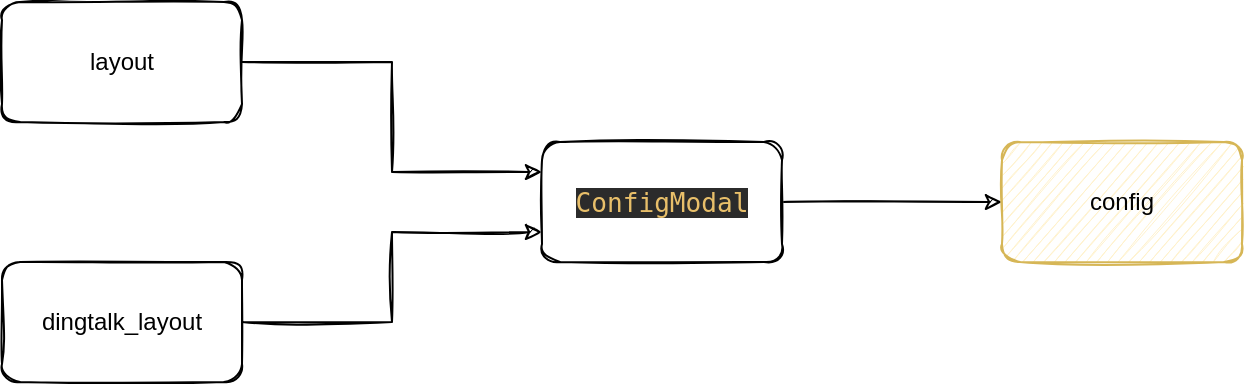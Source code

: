 <mxfile version="15.7.0" type="github">
  <diagram id="C5RBs43oDa-KdzZeNtuy" name="Page-1">
    <mxGraphModel dx="1158" dy="885" grid="1" gridSize="10" guides="1" tooltips="1" connect="1" arrows="1" fold="1" page="1" pageScale="1" pageWidth="827" pageHeight="1169" math="0" shadow="0">
      <root>
        <mxCell id="WIyWlLk6GJQsqaUBKTNV-0" />
        <mxCell id="WIyWlLk6GJQsqaUBKTNV-1" parent="WIyWlLk6GJQsqaUBKTNV-0" />
        <mxCell id="LUVMoeB-8SECIUTAWIc_-0" style="edgeStyle=orthogonalEdgeStyle;rounded=0;orthogonalLoop=1;jettySize=auto;html=1;exitX=1;exitY=0.5;exitDx=0;exitDy=0;entryX=0;entryY=0.25;entryDx=0;entryDy=0;sketch=1;" parent="WIyWlLk6GJQsqaUBKTNV-1" source="LUVMoeB-8SECIUTAWIc_-1" target="LUVMoeB-8SECIUTAWIc_-5" edge="1">
          <mxGeometry relative="1" as="geometry" />
        </mxCell>
        <mxCell id="LUVMoeB-8SECIUTAWIc_-1" value="layout" style="rounded=1;whiteSpace=wrap;html=1;sketch=1;" parent="WIyWlLk6GJQsqaUBKTNV-1" vertex="1">
          <mxGeometry x="140" y="170" width="120" height="60" as="geometry" />
        </mxCell>
        <mxCell id="LUVMoeB-8SECIUTAWIc_-2" style="edgeStyle=orthogonalEdgeStyle;rounded=0;orthogonalLoop=1;jettySize=auto;html=1;exitX=1;exitY=0.5;exitDx=0;exitDy=0;entryX=0;entryY=0.75;entryDx=0;entryDy=0;sketch=1;" parent="WIyWlLk6GJQsqaUBKTNV-1" source="LUVMoeB-8SECIUTAWIc_-3" target="LUVMoeB-8SECIUTAWIc_-5" edge="1">
          <mxGeometry relative="1" as="geometry" />
        </mxCell>
        <mxCell id="LUVMoeB-8SECIUTAWIc_-3" value="dingtalk_layout" style="rounded=1;whiteSpace=wrap;html=1;sketch=1;" parent="WIyWlLk6GJQsqaUBKTNV-1" vertex="1">
          <mxGeometry x="140" y="300" width="120" height="60" as="geometry" />
        </mxCell>
        <mxCell id="LUVMoeB-8SECIUTAWIc_-4" style="edgeStyle=orthogonalEdgeStyle;rounded=0;orthogonalLoop=1;jettySize=auto;html=1;exitX=1;exitY=0.5;exitDx=0;exitDy=0;sketch=1;" parent="WIyWlLk6GJQsqaUBKTNV-1" source="LUVMoeB-8SECIUTAWIc_-5" target="LUVMoeB-8SECIUTAWIc_-6" edge="1">
          <mxGeometry relative="1" as="geometry" />
        </mxCell>
        <mxCell id="LUVMoeB-8SECIUTAWIc_-5" value="&lt;pre style=&quot;background-color: #2b2b2b ; color: #a9b7c6 ; font-family: &amp;#34;jetbrains mono&amp;#34; , monospace ; font-size: 9.8pt&quot;&gt;&lt;span style=&quot;color: #e8bf6a&quot;&gt;ConfigModal&lt;/span&gt;&lt;/pre&gt;" style="rounded=1;whiteSpace=wrap;html=1;sketch=1;" parent="WIyWlLk6GJQsqaUBKTNV-1" vertex="1">
          <mxGeometry x="410" y="240" width="120" height="60" as="geometry" />
        </mxCell>
        <mxCell id="LUVMoeB-8SECIUTAWIc_-6" value="config" style="rounded=1;whiteSpace=wrap;html=1;fillColor=#fff2cc;strokeColor=#d6b656;sketch=1;" parent="WIyWlLk6GJQsqaUBKTNV-1" vertex="1">
          <mxGeometry x="640" y="240" width="120" height="60" as="geometry" />
        </mxCell>
      </root>
    </mxGraphModel>
  </diagram>
</mxfile>

